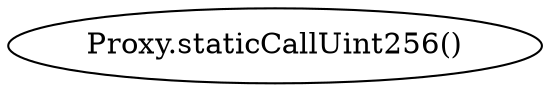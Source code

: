 digraph "" {
	graph [bb="0,0,222.15,36"];
	node [label="\N"];
	"Proxy.staticCallUint256()"	 [height=0.5,
		pos="111.08,18",
		width=3.0854];
}
digraph "" {
	graph [bb="0,0,222.15,36"];
	node [label="\N"];
	"Proxy.staticCallUint256()"	 [height=0.5,
		pos="111.08,18",
		width=3.0854];
}
digraph "" {
	graph [bb="0,0,222.15,36"];
	node [label="\N"];
	"Proxy.staticCallUint256()"	 [height=0.5,
		pos="111.08,18",
		width=3.0854];
}
digraph "" {
	graph [bb="0,0,222.15,36"];
	node [label="\N"];
	"Proxy.staticCallUint256()"	 [height=0.5,
		pos="111.08,18",
		width=3.0854];
}
digraph "" {
	graph [bb="0,0,222.15,36"];
	node [label="\N"];
	"Proxy.staticCallUint256()"	 [height=0.5,
		pos="111.08,18",
		width=3.0854];
}
